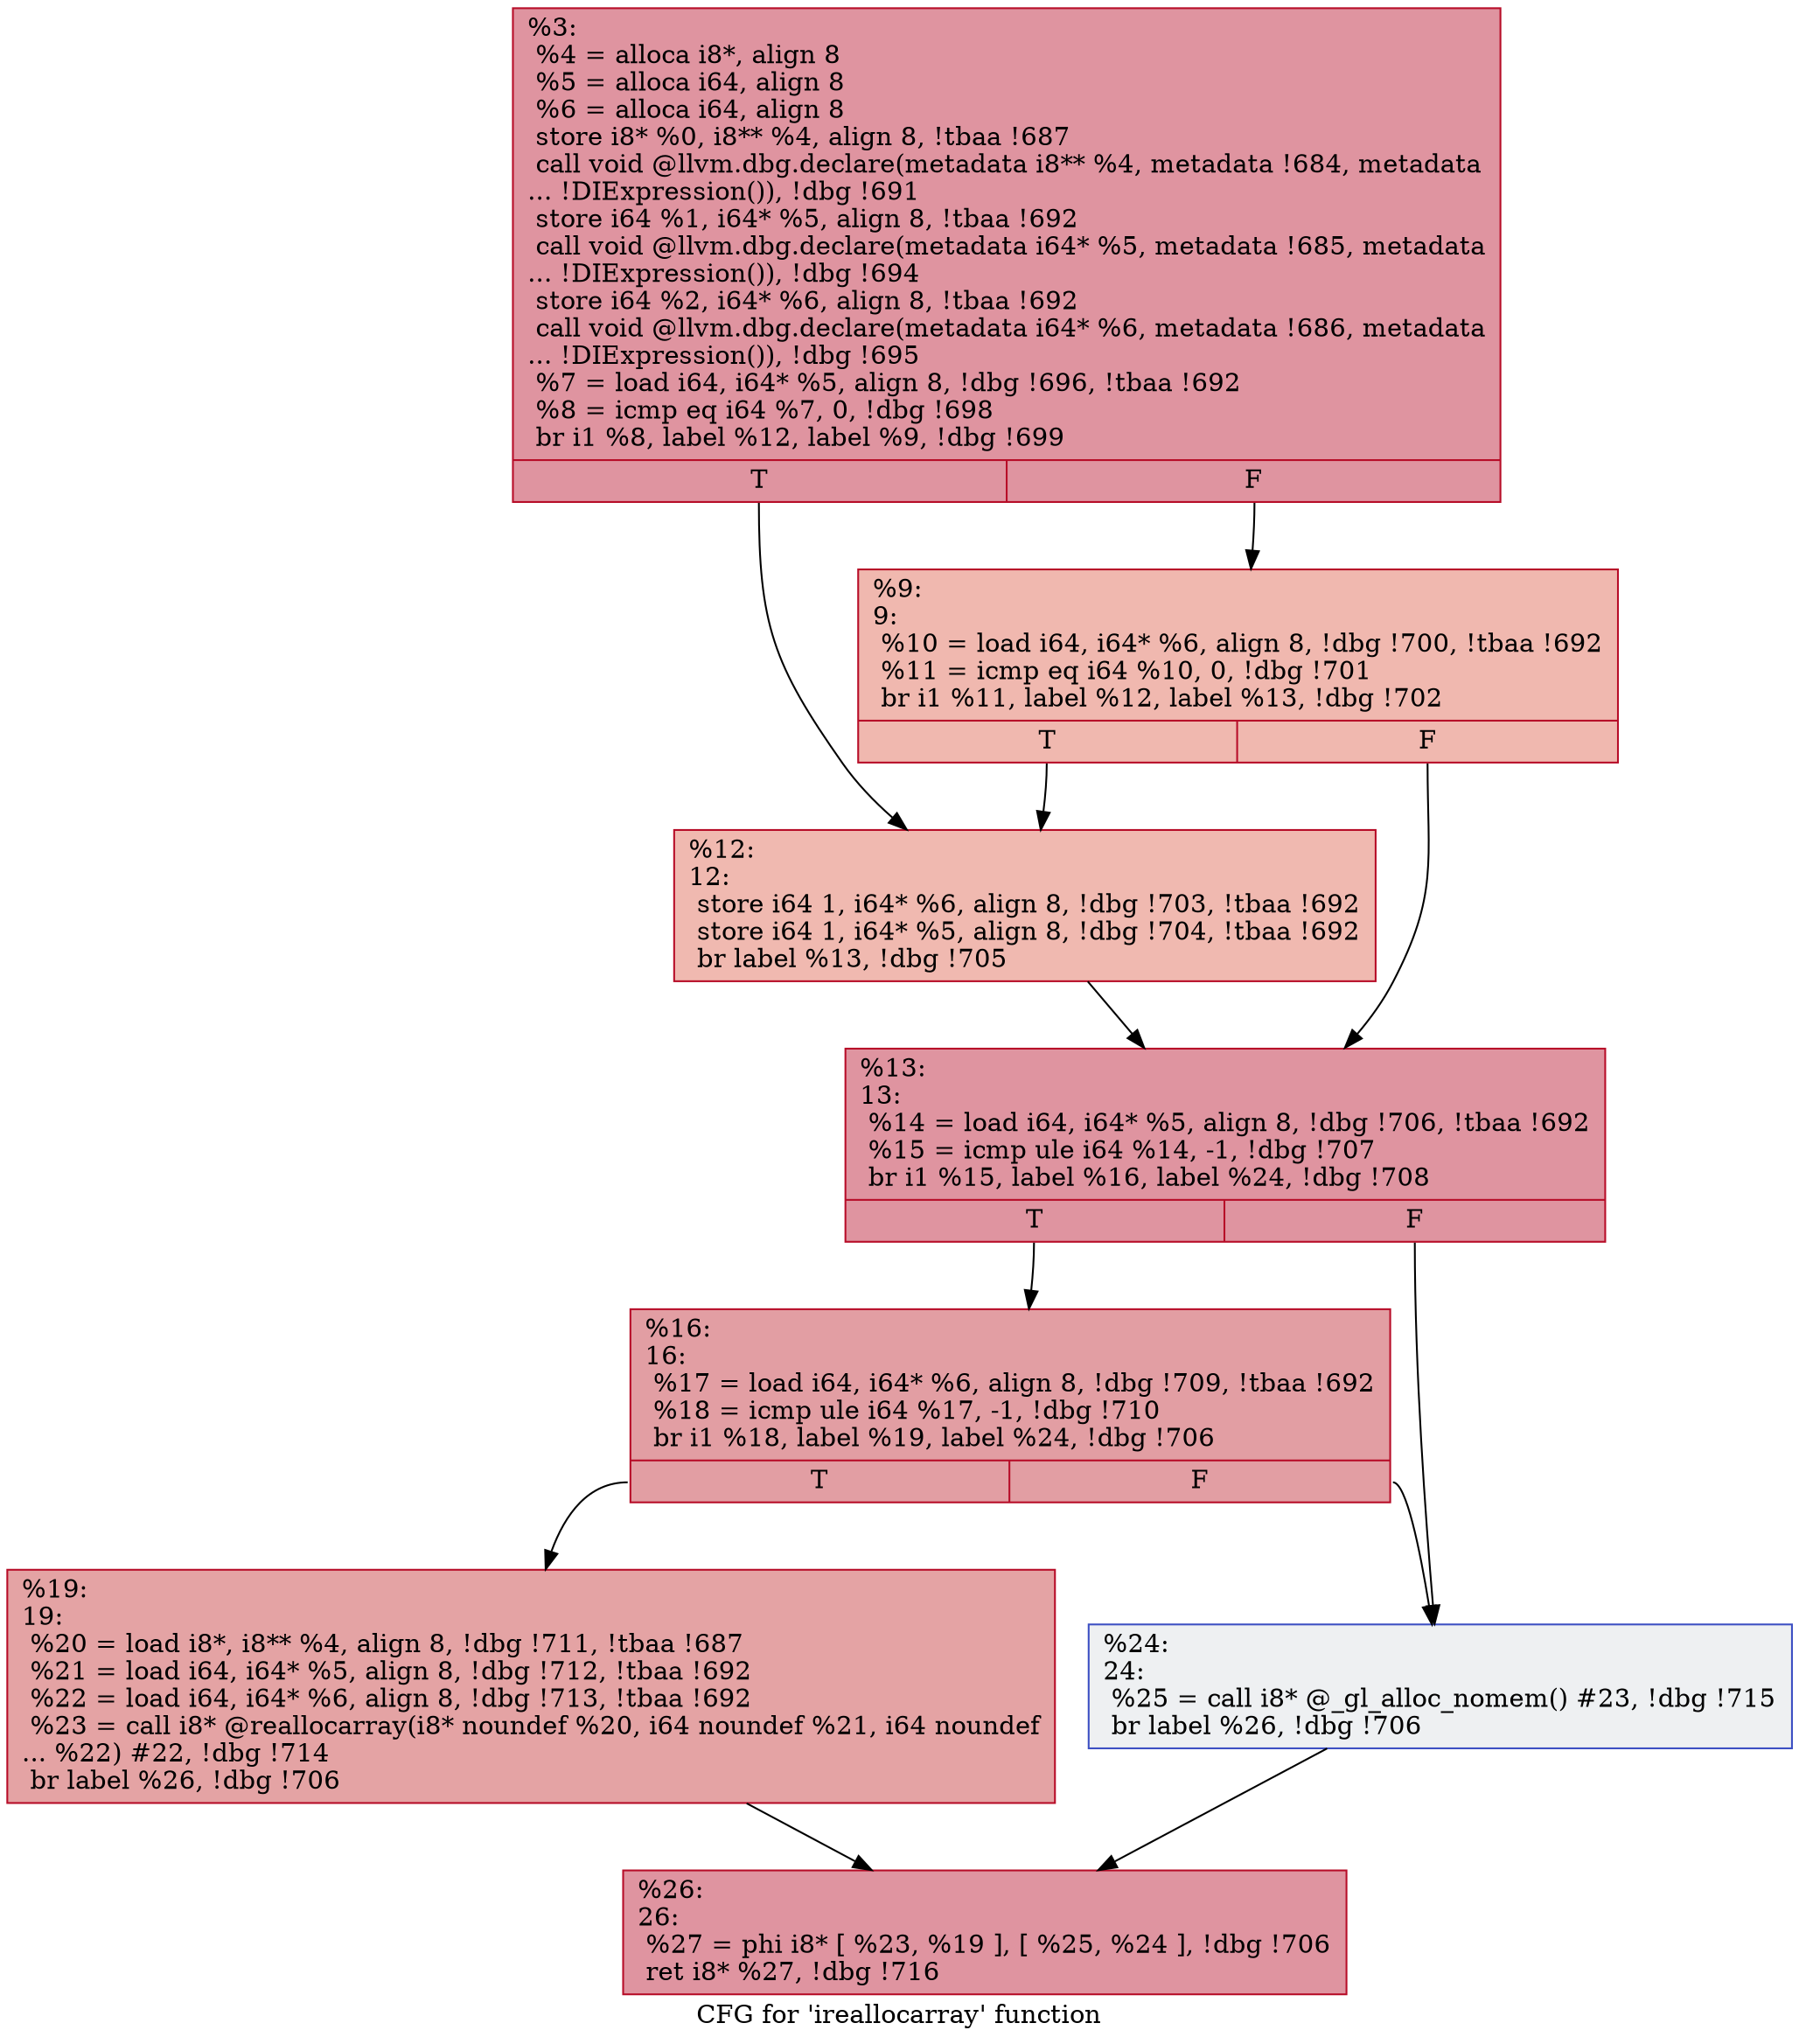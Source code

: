 digraph "CFG for 'ireallocarray' function" {
	label="CFG for 'ireallocarray' function";

	Node0x92e720 [shape=record,color="#b70d28ff", style=filled, fillcolor="#b70d2870",label="{%3:\l  %4 = alloca i8*, align 8\l  %5 = alloca i64, align 8\l  %6 = alloca i64, align 8\l  store i8* %0, i8** %4, align 8, !tbaa !687\l  call void @llvm.dbg.declare(metadata i8** %4, metadata !684, metadata\l... !DIExpression()), !dbg !691\l  store i64 %1, i64* %5, align 8, !tbaa !692\l  call void @llvm.dbg.declare(metadata i64* %5, metadata !685, metadata\l... !DIExpression()), !dbg !694\l  store i64 %2, i64* %6, align 8, !tbaa !692\l  call void @llvm.dbg.declare(metadata i64* %6, metadata !686, metadata\l... !DIExpression()), !dbg !695\l  %7 = load i64, i64* %5, align 8, !dbg !696, !tbaa !692\l  %8 = icmp eq i64 %7, 0, !dbg !698\l  br i1 %8, label %12, label %9, !dbg !699\l|{<s0>T|<s1>F}}"];
	Node0x92e720:s0 -> Node0x92e7c0;
	Node0x92e720:s1 -> Node0x92e770;
	Node0x92e770 [shape=record,color="#b70d28ff", style=filled, fillcolor="#dc5d4a70",label="{%9:\l9:                                                \l  %10 = load i64, i64* %6, align 8, !dbg !700, !tbaa !692\l  %11 = icmp eq i64 %10, 0, !dbg !701\l  br i1 %11, label %12, label %13, !dbg !702\l|{<s0>T|<s1>F}}"];
	Node0x92e770:s0 -> Node0x92e7c0;
	Node0x92e770:s1 -> Node0x92e810;
	Node0x92e7c0 [shape=record,color="#b70d28ff", style=filled, fillcolor="#de614d70",label="{%12:\l12:                                               \l  store i64 1, i64* %6, align 8, !dbg !703, !tbaa !692\l  store i64 1, i64* %5, align 8, !dbg !704, !tbaa !692\l  br label %13, !dbg !705\l}"];
	Node0x92e7c0 -> Node0x92e810;
	Node0x92e810 [shape=record,color="#b70d28ff", style=filled, fillcolor="#b70d2870",label="{%13:\l13:                                               \l  %14 = load i64, i64* %5, align 8, !dbg !706, !tbaa !692\l  %15 = icmp ule i64 %14, -1, !dbg !707\l  br i1 %15, label %16, label %24, !dbg !708\l|{<s0>T|<s1>F}}"];
	Node0x92e810:s0 -> Node0x92e860;
	Node0x92e810:s1 -> Node0x92e900;
	Node0x92e860 [shape=record,color="#b70d28ff", style=filled, fillcolor="#be242e70",label="{%16:\l16:                                               \l  %17 = load i64, i64* %6, align 8, !dbg !709, !tbaa !692\l  %18 = icmp ule i64 %17, -1, !dbg !710\l  br i1 %18, label %19, label %24, !dbg !706\l|{<s0>T|<s1>F}}"];
	Node0x92e860:s0 -> Node0x92e8b0;
	Node0x92e860:s1 -> Node0x92e900;
	Node0x92e8b0 [shape=record,color="#b70d28ff", style=filled, fillcolor="#c32e3170",label="{%19:\l19:                                               \l  %20 = load i8*, i8** %4, align 8, !dbg !711, !tbaa !687\l  %21 = load i64, i64* %5, align 8, !dbg !712, !tbaa !692\l  %22 = load i64, i64* %6, align 8, !dbg !713, !tbaa !692\l  %23 = call i8* @reallocarray(i8* noundef %20, i64 noundef %21, i64 noundef\l... %22) #22, !dbg !714\l  br label %26, !dbg !706\l}"];
	Node0x92e8b0 -> Node0x92e950;
	Node0x92e900 [shape=record,color="#3d50c3ff", style=filled, fillcolor="#d9dce170",label="{%24:\l24:                                               \l  %25 = call i8* @_gl_alloc_nomem() #23, !dbg !715\l  br label %26, !dbg !706\l}"];
	Node0x92e900 -> Node0x92e950;
	Node0x92e950 [shape=record,color="#b70d28ff", style=filled, fillcolor="#b70d2870",label="{%26:\l26:                                               \l  %27 = phi i8* [ %23, %19 ], [ %25, %24 ], !dbg !706\l  ret i8* %27, !dbg !716\l}"];
}

